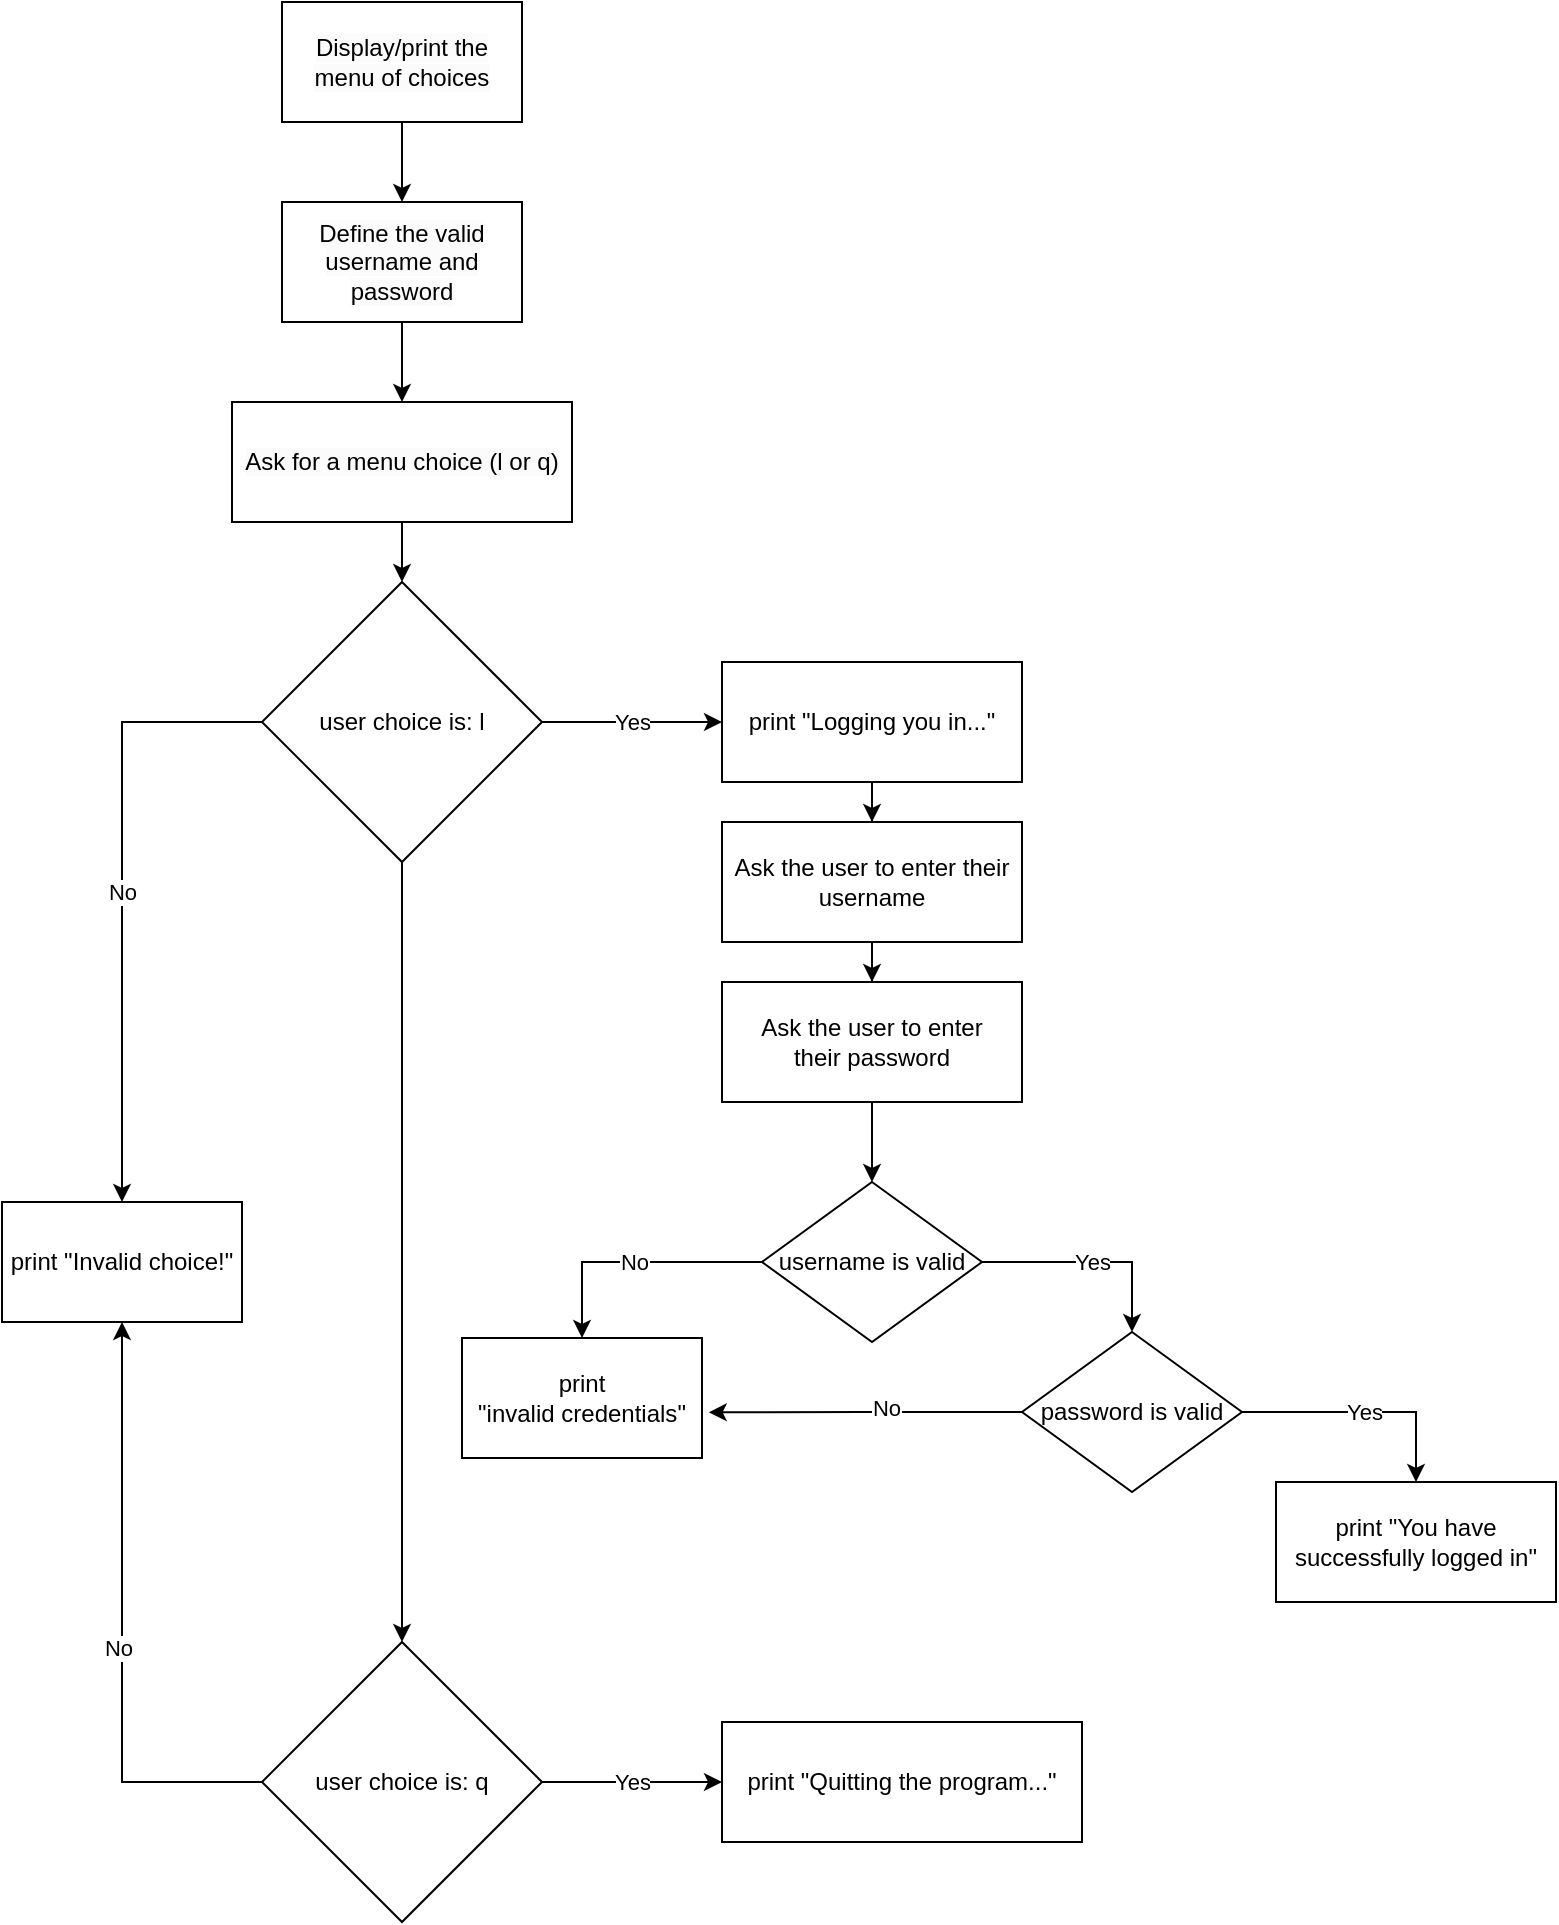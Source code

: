<mxfile version="20.8.22" type="device"><diagram name="Page-1" id="VkJaoa7Yt4ZLHSvvT-uW"><mxGraphModel dx="1687" dy="899" grid="1" gridSize="10" guides="1" tooltips="1" connect="1" arrows="1" fold="1" page="1" pageScale="1" pageWidth="827" pageHeight="1169" math="0" shadow="0"><root><mxCell id="0"/><mxCell id="1" parent="0"/><mxCell id="g2YkS42pn9TeFXYQD6Oe-4" style="edgeStyle=orthogonalEdgeStyle;rounded=0;orthogonalLoop=1;jettySize=auto;html=1;entryX=0.5;entryY=0;entryDx=0;entryDy=0;" edge="1" parent="1" source="g2YkS42pn9TeFXYQD6Oe-2" target="g2YkS42pn9TeFXYQD6Oe-3"><mxGeometry relative="1" as="geometry"/></mxCell><mxCell id="g2YkS42pn9TeFXYQD6Oe-2" value="&lt;span style=&quot;color: rgb(0, 0, 0); font-family: Helvetica; font-size: 12px; font-style: normal; font-variant-ligatures: normal; font-variant-caps: normal; font-weight: 400; letter-spacing: normal; orphans: 2; text-align: center; text-indent: 0px; text-transform: none; widows: 2; word-spacing: 0px; -webkit-text-stroke-width: 0px; background-color: rgb(251, 251, 251); text-decoration-thickness: initial; text-decoration-style: initial; text-decoration-color: initial; float: none; display: inline !important;&quot;&gt;Ask for a menu choice (l or q)&lt;/span&gt;" style="rounded=0;whiteSpace=wrap;html=1;" vertex="1" parent="1"><mxGeometry x="140" y="250" width="170" height="60" as="geometry"/></mxCell><mxCell id="g2YkS42pn9TeFXYQD6Oe-9" value="Yes" style="edgeStyle=orthogonalEdgeStyle;rounded=0;orthogonalLoop=1;jettySize=auto;html=1;entryX=0;entryY=0.5;entryDx=0;entryDy=0;" edge="1" parent="1" source="g2YkS42pn9TeFXYQD6Oe-3" target="g2YkS42pn9TeFXYQD6Oe-8"><mxGeometry relative="1" as="geometry"/></mxCell><mxCell id="g2YkS42pn9TeFXYQD6Oe-39" style="edgeStyle=orthogonalEdgeStyle;rounded=0;orthogonalLoop=1;jettySize=auto;html=1;" edge="1" parent="1" source="g2YkS42pn9TeFXYQD6Oe-3" target="g2YkS42pn9TeFXYQD6Oe-15"><mxGeometry relative="1" as="geometry"/></mxCell><mxCell id="g2YkS42pn9TeFXYQD6Oe-41" value="No" style="edgeStyle=orthogonalEdgeStyle;rounded=0;orthogonalLoop=1;jettySize=auto;html=1;" edge="1" parent="1" source="g2YkS42pn9TeFXYQD6Oe-3" target="g2YkS42pn9TeFXYQD6Oe-40"><mxGeometry relative="1" as="geometry"/></mxCell><mxCell id="g2YkS42pn9TeFXYQD6Oe-3" value="user choice is: l" style="rhombus;whiteSpace=wrap;html=1;rounded=0;" vertex="1" parent="1"><mxGeometry x="155" y="340" width="140" height="140" as="geometry"/></mxCell><mxCell id="g2YkS42pn9TeFXYQD6Oe-6" style="edgeStyle=orthogonalEdgeStyle;rounded=0;orthogonalLoop=1;jettySize=auto;html=1;entryX=0.5;entryY=0;entryDx=0;entryDy=0;" edge="1" parent="1" source="g2YkS42pn9TeFXYQD6Oe-5" target="g2YkS42pn9TeFXYQD6Oe-2"><mxGeometry relative="1" as="geometry"/></mxCell><mxCell id="g2YkS42pn9TeFXYQD6Oe-5" value="&lt;span style=&quot;color: rgb(0, 0, 0); font-family: Helvetica; font-size: 12px; font-style: normal; font-variant-ligatures: normal; font-variant-caps: normal; font-weight: 400; letter-spacing: normal; orphans: 2; text-align: center; text-indent: 0px; text-transform: none; widows: 2; word-spacing: 0px; -webkit-text-stroke-width: 0px; background-color: rgb(251, 251, 251); text-decoration-thickness: initial; text-decoration-style: initial; text-decoration-color: initial; float: none; display: inline !important;&quot;&gt;Define the valid username and password&lt;/span&gt;" style="rounded=0;whiteSpace=wrap;html=1;" vertex="1" parent="1"><mxGeometry x="165" y="150" width="120" height="60" as="geometry"/></mxCell><mxCell id="g2YkS42pn9TeFXYQD6Oe-27" value="" style="edgeStyle=orthogonalEdgeStyle;rounded=0;orthogonalLoop=1;jettySize=auto;html=1;" edge="1" parent="1" source="g2YkS42pn9TeFXYQD6Oe-8" target="g2YkS42pn9TeFXYQD6Oe-24"><mxGeometry relative="1" as="geometry"/></mxCell><mxCell id="g2YkS42pn9TeFXYQD6Oe-8" value="print &quot;Logging you in...&quot;" style="whiteSpace=wrap;html=1;rounded=0;" vertex="1" parent="1"><mxGeometry x="385" y="380" width="150" height="60" as="geometry"/></mxCell><mxCell id="g2YkS42pn9TeFXYQD6Oe-23" value="Yes" style="edgeStyle=orthogonalEdgeStyle;rounded=0;orthogonalLoop=1;jettySize=auto;html=1;" edge="1" parent="1" source="g2YkS42pn9TeFXYQD6Oe-15" target="g2YkS42pn9TeFXYQD6Oe-22"><mxGeometry relative="1" as="geometry"/></mxCell><mxCell id="g2YkS42pn9TeFXYQD6Oe-42" style="edgeStyle=orthogonalEdgeStyle;rounded=0;orthogonalLoop=1;jettySize=auto;html=1;entryX=0.5;entryY=1;entryDx=0;entryDy=0;" edge="1" parent="1" source="g2YkS42pn9TeFXYQD6Oe-15" target="g2YkS42pn9TeFXYQD6Oe-40"><mxGeometry relative="1" as="geometry"/></mxCell><mxCell id="g2YkS42pn9TeFXYQD6Oe-43" value="No" style="edgeLabel;html=1;align=center;verticalAlign=middle;resizable=0;points=[];" vertex="1" connectable="0" parent="g2YkS42pn9TeFXYQD6Oe-42"><mxGeometry x="-0.085" y="2" relative="1" as="geometry"><mxPoint as="offset"/></mxGeometry></mxCell><mxCell id="g2YkS42pn9TeFXYQD6Oe-15" value="user choice is: q" style="rhombus;whiteSpace=wrap;html=1;rounded=0;" vertex="1" parent="1"><mxGeometry x="155" y="870" width="140" height="140" as="geometry"/></mxCell><mxCell id="g2YkS42pn9TeFXYQD6Oe-22" value="print &quot;Quitting the program&lt;span style=&quot;background-color: initial;&quot;&gt;...&quot;&lt;/span&gt;" style="whiteSpace=wrap;html=1;rounded=0;" vertex="1" parent="1"><mxGeometry x="385" y="910" width="180" height="60" as="geometry"/></mxCell><mxCell id="g2YkS42pn9TeFXYQD6Oe-26" value="" style="edgeStyle=orthogonalEdgeStyle;rounded=0;orthogonalLoop=1;jettySize=auto;html=1;" edge="1" parent="1" source="g2YkS42pn9TeFXYQD6Oe-24" target="g2YkS42pn9TeFXYQD6Oe-25"><mxGeometry relative="1" as="geometry"/></mxCell><mxCell id="g2YkS42pn9TeFXYQD6Oe-24" value="Ask the user to enter their username" style="whiteSpace=wrap;html=1;rounded=0;" vertex="1" parent="1"><mxGeometry x="385" y="460" width="150" height="60" as="geometry"/></mxCell><mxCell id="g2YkS42pn9TeFXYQD6Oe-30" style="edgeStyle=orthogonalEdgeStyle;rounded=0;orthogonalLoop=1;jettySize=auto;html=1;" edge="1" parent="1" source="g2YkS42pn9TeFXYQD6Oe-25" target="g2YkS42pn9TeFXYQD6Oe-28"><mxGeometry relative="1" as="geometry"/></mxCell><mxCell id="g2YkS42pn9TeFXYQD6Oe-25" value="Ask the user to enter their&amp;nbsp;password" style="whiteSpace=wrap;html=1;rounded=0;" vertex="1" parent="1"><mxGeometry x="385" y="540" width="150" height="60" as="geometry"/></mxCell><mxCell id="g2YkS42pn9TeFXYQD6Oe-32" value="Yes" style="edgeStyle=orthogonalEdgeStyle;rounded=0;orthogonalLoop=1;jettySize=auto;html=1;entryX=0.5;entryY=0;entryDx=0;entryDy=0;" edge="1" parent="1" source="g2YkS42pn9TeFXYQD6Oe-28" target="g2YkS42pn9TeFXYQD6Oe-31"><mxGeometry relative="1" as="geometry"><mxPoint x="565" y="730" as="targetPoint"/></mxGeometry></mxCell><mxCell id="g2YkS42pn9TeFXYQD6Oe-34" value="No" style="edgeStyle=orthogonalEdgeStyle;rounded=0;orthogonalLoop=1;jettySize=auto;html=1;entryX=0.5;entryY=0;entryDx=0;entryDy=0;" edge="1" parent="1" source="g2YkS42pn9TeFXYQD6Oe-28" target="g2YkS42pn9TeFXYQD6Oe-33"><mxGeometry relative="1" as="geometry"/></mxCell><mxCell id="g2YkS42pn9TeFXYQD6Oe-28" value="username is valid" style="rhombus;whiteSpace=wrap;html=1;rounded=0;" vertex="1" parent="1"><mxGeometry x="405" y="640" width="110" height="80" as="geometry"/></mxCell><mxCell id="g2YkS42pn9TeFXYQD6Oe-35" style="edgeStyle=orthogonalEdgeStyle;rounded=0;orthogonalLoop=1;jettySize=auto;html=1;entryX=1.028;entryY=0.619;entryDx=0;entryDy=0;entryPerimeter=0;" edge="1" parent="1" source="g2YkS42pn9TeFXYQD6Oe-31" target="g2YkS42pn9TeFXYQD6Oe-33"><mxGeometry relative="1" as="geometry"/></mxCell><mxCell id="g2YkS42pn9TeFXYQD6Oe-36" value="No" style="edgeLabel;html=1;align=center;verticalAlign=middle;resizable=0;points=[];" vertex="1" connectable="0" parent="g2YkS42pn9TeFXYQD6Oe-35"><mxGeometry x="-0.139" y="-2" relative="1" as="geometry"><mxPoint x="-1" as="offset"/></mxGeometry></mxCell><mxCell id="g2YkS42pn9TeFXYQD6Oe-38" value="Yes" style="edgeStyle=orthogonalEdgeStyle;rounded=0;orthogonalLoop=1;jettySize=auto;html=1;entryX=0.5;entryY=0;entryDx=0;entryDy=0;" edge="1" parent="1" source="g2YkS42pn9TeFXYQD6Oe-31" target="g2YkS42pn9TeFXYQD6Oe-37"><mxGeometry relative="1" as="geometry"/></mxCell><mxCell id="g2YkS42pn9TeFXYQD6Oe-31" value="password is valid" style="rhombus;whiteSpace=wrap;html=1;rounded=0;" vertex="1" parent="1"><mxGeometry x="535" y="715" width="110" height="80" as="geometry"/></mxCell><mxCell id="g2YkS42pn9TeFXYQD6Oe-33" value="print &quot;invalid&amp;nbsp;credentials&lt;span style=&quot;background-color: initial;&quot;&gt;&quot;&lt;/span&gt;" style="whiteSpace=wrap;html=1;rounded=0;" vertex="1" parent="1"><mxGeometry x="255" y="718" width="120" height="60" as="geometry"/></mxCell><mxCell id="g2YkS42pn9TeFXYQD6Oe-37" value="print &quot;You have successfully logged in&quot;" style="whiteSpace=wrap;html=1;rounded=0;" vertex="1" parent="1"><mxGeometry x="662" y="790" width="140" height="60" as="geometry"/></mxCell><mxCell id="g2YkS42pn9TeFXYQD6Oe-40" value="print &quot;Invalid choice!&lt;span style=&quot;background-color: initial;&quot;&gt;&quot;&lt;/span&gt;" style="whiteSpace=wrap;html=1;rounded=0;" vertex="1" parent="1"><mxGeometry x="25" y="650" width="120" height="60" as="geometry"/></mxCell><mxCell id="g2YkS42pn9TeFXYQD6Oe-45" style="edgeStyle=orthogonalEdgeStyle;rounded=0;orthogonalLoop=1;jettySize=auto;html=1;entryX=0.5;entryY=0;entryDx=0;entryDy=0;" edge="1" parent="1" source="g2YkS42pn9TeFXYQD6Oe-44" target="g2YkS42pn9TeFXYQD6Oe-5"><mxGeometry relative="1" as="geometry"/></mxCell><mxCell id="g2YkS42pn9TeFXYQD6Oe-44" value="&lt;span style=&quot;color: rgb(0, 0, 0); font-family: Helvetica; font-size: 12px; font-style: normal; font-variant-ligatures: normal; font-variant-caps: normal; font-weight: 400; letter-spacing: normal; orphans: 2; text-align: center; text-indent: 0px; text-transform: none; widows: 2; word-spacing: 0px; -webkit-text-stroke-width: 0px; background-color: rgb(251, 251, 251); text-decoration-thickness: initial; text-decoration-style: initial; text-decoration-color: initial; float: none; display: inline !important;&quot;&gt;Display/print the menu of choices&lt;/span&gt;" style="rounded=0;whiteSpace=wrap;html=1;" vertex="1" parent="1"><mxGeometry x="165" y="50" width="120" height="60" as="geometry"/></mxCell></root></mxGraphModel></diagram></mxfile>